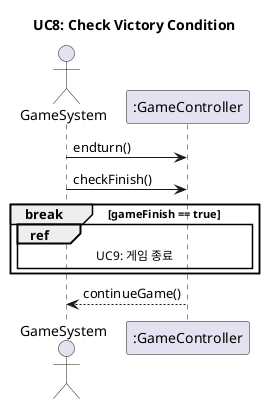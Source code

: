 @startuml

title UC8: Check Victory Condition

actor GameSystem
participant ":GameController" as GameController


GameSystem -> GameController : endturn()
' precondition 표시할지 말지 검토 필요
GameSystem -> GameController : checkFinish()

' 게임 종료는 alt가 아닌 break로 표현하였음
break gameFinish == true
    ref over GameController, GameSystem
    	UC9: 게임 종료
    end ref
end
GameController --> GameSystem : continueGame()
@enduml
